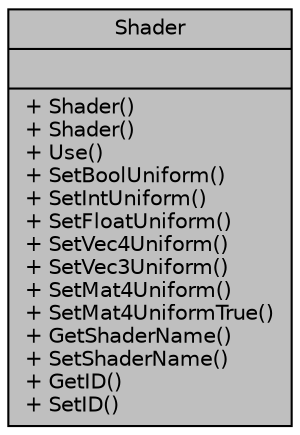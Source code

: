 digraph "Shader"
{
 // LATEX_PDF_SIZE
  edge [fontname="Helvetica",fontsize="10",labelfontname="Helvetica",labelfontsize="10"];
  node [fontname="Helvetica",fontsize="10",shape=record];
  Node1 [label="{Shader\n||+ Shader()\l+ Shader()\l+ Use()\l+ SetBoolUniform()\l+ SetIntUniform()\l+ SetFloatUniform()\l+ SetVec4Uniform()\l+ SetVec3Uniform()\l+ SetMat4Uniform()\l+ SetMat4UniformTrue()\l+ GetShaderName()\l+ SetShaderName()\l+ GetID()\l+ SetID()\l}",height=0.2,width=0.4,color="black", fillcolor="grey75", style="filled", fontcolor="black",tooltip=" "];
}
